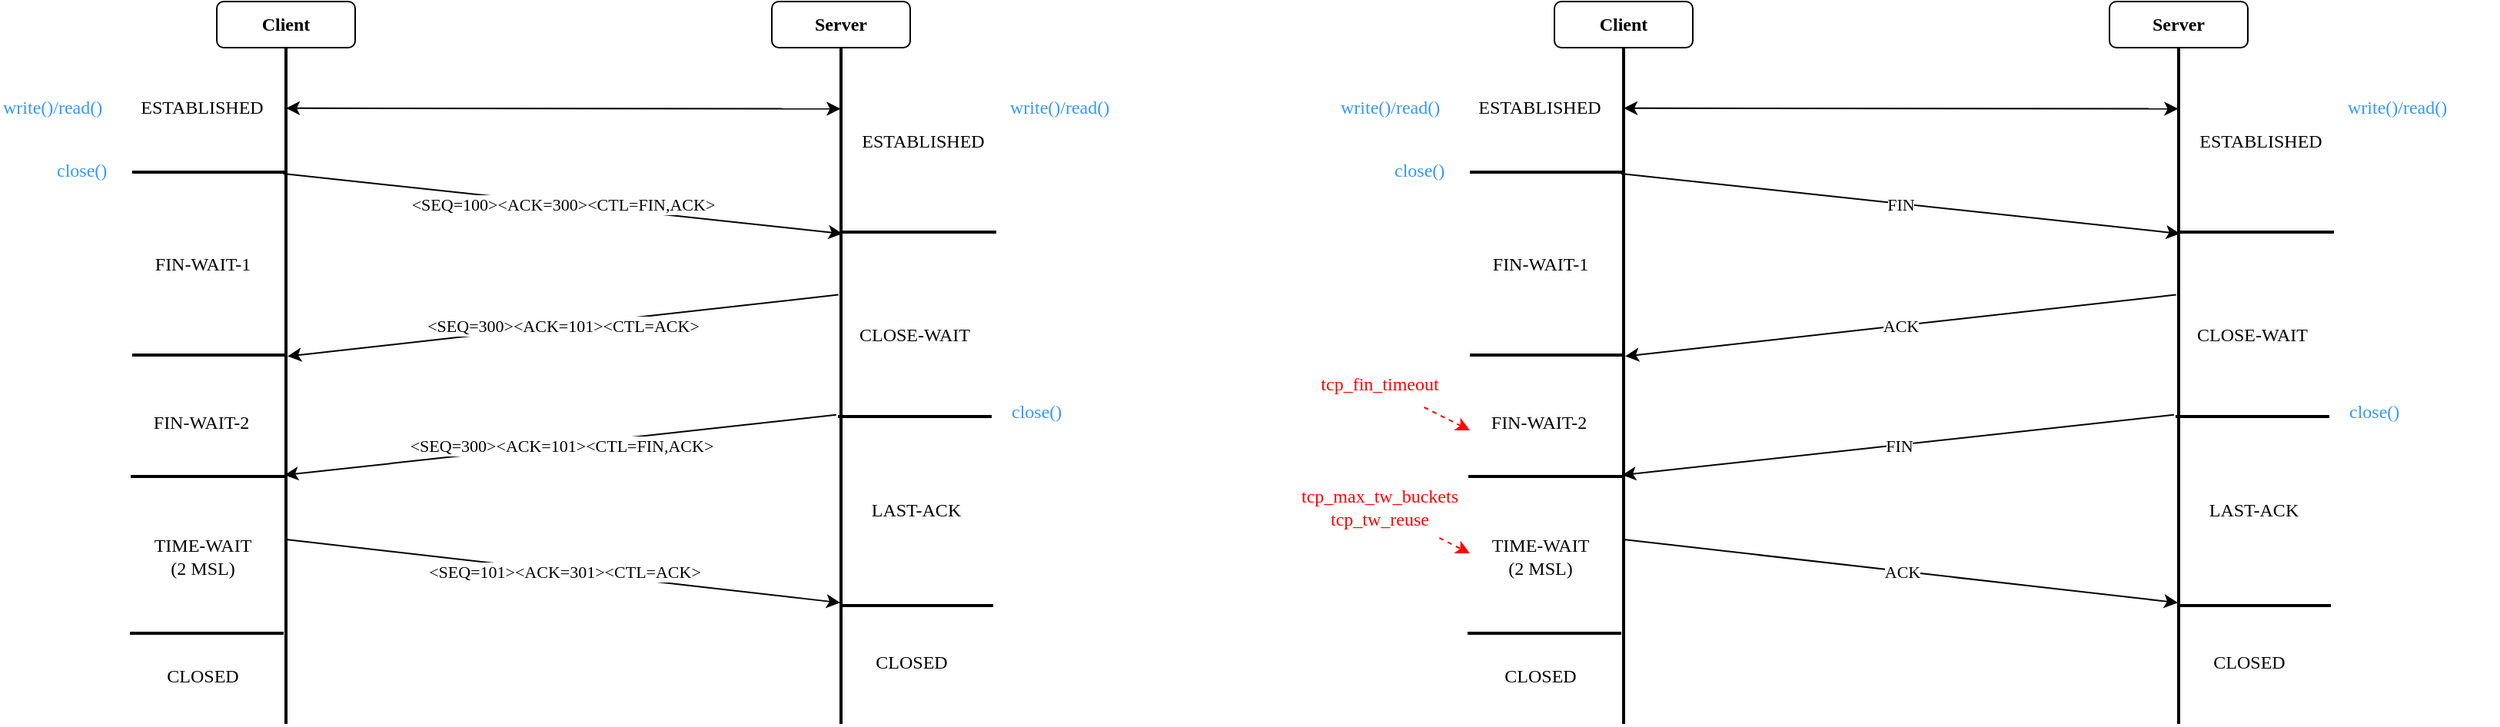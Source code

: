 <mxfile version="21.2.9" type="github">
  <diagram name="Page-1" id="tbOHjJ2HTC-h2jz0oHrz">
    <mxGraphModel dx="1509" dy="992" grid="1" gridSize="10" guides="1" tooltips="1" connect="1" arrows="1" fold="1" page="1" pageScale="1" pageWidth="850" pageHeight="1100" math="0" shadow="0">
      <root>
        <mxCell id="0" />
        <mxCell id="1" parent="0" />
        <mxCell id="Zlytz7QxwMxWOd3bS-E3-2" value="" style="line;strokeWidth=2;direction=south;html=1;fontFamily=Comic Sans MS;" vertex="1" parent="1">
          <mxGeometry x="221" y="70" width="10" height="440" as="geometry" />
        </mxCell>
        <mxCell id="Zlytz7QxwMxWOd3bS-E3-3" value="" style="line;strokeWidth=2;direction=south;html=1;fontFamily=Comic Sans MS;" vertex="1" parent="1">
          <mxGeometry x="582" y="70" width="10" height="440" as="geometry" />
        </mxCell>
        <mxCell id="Zlytz7QxwMxWOd3bS-E3-4" value="" style="endArrow=classic;html=1;rounded=0;entryX=0.275;entryY=0.414;entryDx=0;entryDy=0;entryPerimeter=0;exitX=0.2;exitY=0.676;exitDx=0;exitDy=0;exitPerimeter=0;fontFamily=Comic Sans MS;" edge="1" parent="1" target="Zlytz7QxwMxWOd3bS-E3-3">
          <mxGeometry relative="1" as="geometry">
            <mxPoint x="224.24" y="152" as="sourcePoint" />
            <mxPoint x="585.17" y="183.2" as="targetPoint" />
          </mxGeometry>
        </mxCell>
        <mxCell id="Zlytz7QxwMxWOd3bS-E3-5" value="&lt;div&gt;&amp;lt;SEQ=100&amp;gt;&amp;lt;ACK=300&amp;gt;&amp;lt;CTL=FIN,ACK&amp;gt; &lt;/div&gt;" style="edgeLabel;resizable=0;html=1;align=center;verticalAlign=middle;fontFamily=Comic Sans MS;" connectable="0" vertex="1" parent="Zlytz7QxwMxWOd3bS-E3-4">
          <mxGeometry relative="1" as="geometry" />
        </mxCell>
        <mxCell id="Zlytz7QxwMxWOd3bS-E3-6" value="" style="line;strokeWidth=2;html=1;fontFamily=Comic Sans MS;" vertex="1" parent="1">
          <mxGeometry x="126" y="146" width="100" height="10" as="geometry" />
        </mxCell>
        <UserObject label="ESTABLISHED" placeholders="1" name="Variable" id="Zlytz7QxwMxWOd3bS-E3-7">
          <mxCell style="text;html=1;strokeColor=none;fillColor=none;align=center;verticalAlign=middle;whiteSpace=wrap;overflow=hidden;fontFamily=Comic Sans MS;" vertex="1" parent="1">
            <mxGeometry x="121" y="99" width="101" height="20" as="geometry" />
          </mxCell>
        </UserObject>
        <mxCell id="Zlytz7QxwMxWOd3bS-E3-8" value="" style="line;strokeWidth=2;html=1;fontFamily=Comic Sans MS;" vertex="1" parent="1">
          <mxGeometry x="126" y="265" width="100" height="10" as="geometry" />
        </mxCell>
        <UserObject label="FIN-WAIT-1" placeholders="1" name="Variable" id="Zlytz7QxwMxWOd3bS-E3-9">
          <mxCell style="text;html=1;strokeColor=none;fillColor=none;align=center;verticalAlign=middle;whiteSpace=wrap;overflow=hidden;fontFamily=Comic Sans MS;" vertex="1" parent="1">
            <mxGeometry x="131.5" y="201" width="80" height="20" as="geometry" />
          </mxCell>
        </UserObject>
        <mxCell id="Zlytz7QxwMxWOd3bS-E3-10" value="" style="endArrow=classic;html=1;rounded=0;entryX=0.377;entryY=0.5;entryDx=0;entryDy=0;entryPerimeter=0;exitX=0.277;exitY=0.767;exitDx=0;exitDy=0;exitPerimeter=0;fontFamily=Comic Sans MS;" edge="1" parent="1">
          <mxGeometry relative="1" as="geometry">
            <mxPoint x="585.33" y="230.8" as="sourcePoint" />
            <mxPoint x="227" y="270.8" as="targetPoint" />
          </mxGeometry>
        </mxCell>
        <mxCell id="Zlytz7QxwMxWOd3bS-E3-11" value="&lt;div&gt;&amp;lt;SEQ=300&amp;gt;&amp;lt;ACK=101&amp;gt;&amp;lt;CTL=ACK&amp;gt;&lt;/div&gt;" style="edgeLabel;resizable=0;html=1;align=center;verticalAlign=middle;fontFamily=Comic Sans MS;" connectable="0" vertex="1" parent="Zlytz7QxwMxWOd3bS-E3-10">
          <mxGeometry relative="1" as="geometry" />
        </mxCell>
        <mxCell id="Zlytz7QxwMxWOd3bS-E3-12" value="" style="line;strokeWidth=2;html=1;fontFamily=Comic Sans MS;" vertex="1" parent="1">
          <mxGeometry x="588" y="185" width="100" height="10" as="geometry" />
        </mxCell>
        <UserObject label="ESTABLISHED" placeholders="1" name="Variable" id="Zlytz7QxwMxWOd3bS-E3-13">
          <mxCell style="text;html=1;strokeColor=none;fillColor=none;align=center;verticalAlign=middle;whiteSpace=wrap;overflow=hidden;fontFamily=Comic Sans MS;" vertex="1" parent="1">
            <mxGeometry x="592" y="121" width="97" height="20" as="geometry" />
          </mxCell>
        </UserObject>
        <mxCell id="Zlytz7QxwMxWOd3bS-E3-14" value="" style="line;strokeWidth=2;html=1;fontFamily=Comic Sans MS;" vertex="1" parent="1">
          <mxGeometry x="586" y="428" width="100" height="10" as="geometry" />
        </mxCell>
        <UserObject label="CLOSE-WAIT" placeholders="1" name="Variable" id="Zlytz7QxwMxWOd3bS-E3-15">
          <mxCell style="text;html=1;strokeColor=none;fillColor=none;align=center;verticalAlign=middle;whiteSpace=wrap;overflow=hidden;fontFamily=Comic Sans MS;" vertex="1" parent="1">
            <mxGeometry x="566" y="247" width="138" height="20" as="geometry" />
          </mxCell>
        </UserObject>
        <UserObject label="&lt;div&gt;LAST-ACK&lt;/div&gt;" placeholders="1" name="Variable" id="Zlytz7QxwMxWOd3bS-E3-16">
          <mxCell style="text;html=1;strokeColor=none;fillColor=none;align=center;verticalAlign=middle;whiteSpace=wrap;overflow=hidden;fontFamily=Comic Sans MS;" vertex="1" parent="1">
            <mxGeometry x="591" y="361" width="90" height="20" as="geometry" />
          </mxCell>
        </UserObject>
        <mxCell id="Zlytz7QxwMxWOd3bS-E3-17" value="" style="endArrow=classic;html=1;rounded=0;entryX=0.639;entryY=0.552;entryDx=0;entryDy=0;entryPerimeter=0;exitX=0.2;exitY=0.25;exitDx=0;exitDy=0;exitPerimeter=0;fontFamily=Comic Sans MS;" edge="1" parent="1">
          <mxGeometry relative="1" as="geometry">
            <mxPoint x="226" y="390" as="sourcePoint" />
            <mxPoint x="586.48" y="431.16" as="targetPoint" />
          </mxGeometry>
        </mxCell>
        <mxCell id="Zlytz7QxwMxWOd3bS-E3-18" value="&lt;div&gt;&amp;lt;SEQ=101&amp;gt;&amp;lt;ACK=301&amp;gt;&amp;lt;CTL=ACK&amp;gt;&lt;/div&gt;" style="edgeLabel;resizable=0;html=1;align=center;verticalAlign=middle;fontFamily=Comic Sans MS;" connectable="0" vertex="1" parent="Zlytz7QxwMxWOd3bS-E3-17">
          <mxGeometry relative="1" as="geometry" />
        </mxCell>
        <UserObject label="FIN-WAIT-2" placeholders="1" name="Variable" id="Zlytz7QxwMxWOd3bS-E3-19">
          <mxCell style="text;html=1;strokeColor=none;fillColor=none;align=center;verticalAlign=middle;whiteSpace=wrap;overflow=hidden;fontFamily=Comic Sans MS;" vertex="1" parent="1">
            <mxGeometry x="126" y="304" width="90" height="20" as="geometry" />
          </mxCell>
        </UserObject>
        <mxCell id="Zlytz7QxwMxWOd3bS-E3-20" value="&lt;b&gt;Client&lt;/b&gt;" style="rounded=1;whiteSpace=wrap;html=1;fontFamily=Comic Sans MS;" vertex="1" parent="1">
          <mxGeometry x="181" y="40" width="90" height="30" as="geometry" />
        </mxCell>
        <mxCell id="Zlytz7QxwMxWOd3bS-E3-21" value="&lt;b&gt;Server&lt;/b&gt;" style="rounded=1;whiteSpace=wrap;html=1;fontFamily=Comic Sans MS;" vertex="1" parent="1">
          <mxGeometry x="542" y="40" width="90" height="30" as="geometry" />
        </mxCell>
        <mxCell id="Zlytz7QxwMxWOd3bS-E3-22" value="close()" style="text;html=1;align=left;verticalAlign=middle;resizable=0;points=[];autosize=1;strokeColor=none;fillColor=none;fontColor=#3399FF;fontFamily=Comic Sans MS;" vertex="1" parent="1">
          <mxGeometry x="75" y="135" width="60" height="30" as="geometry" />
        </mxCell>
        <mxCell id="Zlytz7QxwMxWOd3bS-E3-23" value="" style="endArrow=classic;html=1;rounded=0;entryX=0.632;entryY=0.594;entryDx=0;entryDy=0;entryPerimeter=0;exitX=0.543;exitY=0.812;exitDx=0;exitDy=0;exitPerimeter=0;fontFamily=Comic Sans MS;" edge="1" parent="1" source="Zlytz7QxwMxWOd3bS-E3-3" target="Zlytz7QxwMxWOd3bS-E3-2">
          <mxGeometry relative="1" as="geometry">
            <mxPoint x="236" y="320" as="sourcePoint" />
            <mxPoint x="596" y="361" as="targetPoint" />
          </mxGeometry>
        </mxCell>
        <mxCell id="Zlytz7QxwMxWOd3bS-E3-24" value="&lt;div&gt;&amp;lt;SEQ=300&amp;gt;&amp;lt;ACK=101&amp;gt;&amp;lt;CTL=FIN,ACK&amp;gt;&lt;/div&gt;" style="edgeLabel;resizable=0;html=1;align=center;verticalAlign=middle;fontFamily=Comic Sans MS;" connectable="0" vertex="1" parent="Zlytz7QxwMxWOd3bS-E3-23">
          <mxGeometry relative="1" as="geometry" />
        </mxCell>
        <mxCell id="Zlytz7QxwMxWOd3bS-E3-25" value="" style="endArrow=classic;startArrow=classic;html=1;rounded=0;exitX=0.899;exitY=0.371;exitDx=0;exitDy=0;exitPerimeter=0;fontFamily=Comic Sans MS;" edge="1" parent="1">
          <mxGeometry width="50" height="50" relative="1" as="geometry">
            <mxPoint x="226.0" y="109.41" as="sourcePoint" />
            <mxPoint x="586.71" y="109.81" as="targetPoint" />
          </mxGeometry>
        </mxCell>
        <mxCell id="Zlytz7QxwMxWOd3bS-E3-26" value="" style="line;strokeWidth=2;html=1;fontFamily=Comic Sans MS;" vertex="1" parent="1">
          <mxGeometry x="585" y="305" width="100" height="10" as="geometry" />
        </mxCell>
        <mxCell id="Zlytz7QxwMxWOd3bS-E3-27" value="" style="line;strokeWidth=2;html=1;fontFamily=Comic Sans MS;" vertex="1" parent="1">
          <mxGeometry x="125" y="344" width="100" height="10" as="geometry" />
        </mxCell>
        <UserObject label="&lt;div&gt;TIME-WAIT&lt;/div&gt;&lt;div&gt;(2 MSL)&lt;br&gt;&lt;/div&gt;" placeholders="1" name="Variable" id="Zlytz7QxwMxWOd3bS-E3-28">
          <mxCell style="text;html=1;strokeColor=none;fillColor=none;align=center;verticalAlign=middle;whiteSpace=wrap;overflow=hidden;fontFamily=Comic Sans MS;" vertex="1" parent="1">
            <mxGeometry x="126.5" y="380" width="90" height="41" as="geometry" />
          </mxCell>
        </UserObject>
        <mxCell id="Zlytz7QxwMxWOd3bS-E3-29" value="close()" style="text;html=1;align=left;verticalAlign=middle;resizable=0;points=[];autosize=1;strokeColor=none;fillColor=none;fontColor=#3399FF;fontFamily=Comic Sans MS;" vertex="1" parent="1">
          <mxGeometry x="696" y="292" width="60" height="30" as="geometry" />
        </mxCell>
        <mxCell id="Zlytz7QxwMxWOd3bS-E3-30" value="" style="line;strokeWidth=2;html=1;fontFamily=Comic Sans MS;" vertex="1" parent="1">
          <mxGeometry x="124.5" y="446" width="100" height="10" as="geometry" />
        </mxCell>
        <UserObject label="CLOSED" placeholders="1" name="Variable" id="Zlytz7QxwMxWOd3bS-E3-31">
          <mxCell style="text;html=1;strokeColor=none;fillColor=none;align=center;verticalAlign=middle;whiteSpace=wrap;overflow=hidden;fontFamily=Comic Sans MS;" vertex="1" parent="1">
            <mxGeometry x="588" y="460" width="90" height="20" as="geometry" />
          </mxCell>
        </UserObject>
        <UserObject label="CLOSED" placeholders="1" name="Variable" id="Zlytz7QxwMxWOd3bS-E3-32">
          <mxCell style="text;html=1;strokeColor=none;fillColor=none;align=center;verticalAlign=middle;whiteSpace=wrap;overflow=hidden;fontFamily=Comic Sans MS;" vertex="1" parent="1">
            <mxGeometry x="126.5" y="469" width="90" height="20" as="geometry" />
          </mxCell>
        </UserObject>
        <mxCell id="Zlytz7QxwMxWOd3bS-E3-33" value="write()/read()" style="text;html=1;align=left;verticalAlign=middle;resizable=0;points=[];autosize=1;strokeColor=none;fillColor=none;fontColor=#3399FF;fontFamily=Comic Sans MS;" vertex="1" parent="1">
          <mxGeometry x="695" y="94" width="100" height="30" as="geometry" />
        </mxCell>
        <mxCell id="Zlytz7QxwMxWOd3bS-E3-34" value="write()/read()" style="text;html=1;align=left;verticalAlign=middle;resizable=0;points=[];autosize=1;strokeColor=none;fillColor=none;fontColor=#3399FF;fontFamily=Comic Sans MS;" vertex="1" parent="1">
          <mxGeometry x="40" y="94" width="100" height="30" as="geometry" />
        </mxCell>
        <mxCell id="Zlytz7QxwMxWOd3bS-E3-35" value="" style="line;strokeWidth=2;direction=south;html=1;fontFamily=Comic Sans MS;" vertex="1" parent="1">
          <mxGeometry x="1091" y="70" width="10" height="440" as="geometry" />
        </mxCell>
        <mxCell id="Zlytz7QxwMxWOd3bS-E3-36" value="" style="line;strokeWidth=2;direction=south;html=1;fontFamily=Comic Sans MS;" vertex="1" parent="1">
          <mxGeometry x="1452" y="70" width="10" height="440" as="geometry" />
        </mxCell>
        <mxCell id="Zlytz7QxwMxWOd3bS-E3-37" value="" style="endArrow=classic;html=1;rounded=0;entryX=0.275;entryY=0.414;entryDx=0;entryDy=0;entryPerimeter=0;exitX=0.2;exitY=0.676;exitDx=0;exitDy=0;exitPerimeter=0;fontFamily=Comic Sans MS;" edge="1" parent="1" target="Zlytz7QxwMxWOd3bS-E3-36">
          <mxGeometry relative="1" as="geometry">
            <mxPoint x="1094.24" y="152" as="sourcePoint" />
            <mxPoint x="1455.17" y="183.2" as="targetPoint" />
          </mxGeometry>
        </mxCell>
        <mxCell id="Zlytz7QxwMxWOd3bS-E3-38" value="&lt;div&gt;FIN&lt;/div&gt;" style="edgeLabel;resizable=0;html=1;align=center;verticalAlign=middle;fontFamily=Comic Sans MS;" connectable="0" vertex="1" parent="Zlytz7QxwMxWOd3bS-E3-37">
          <mxGeometry relative="1" as="geometry" />
        </mxCell>
        <mxCell id="Zlytz7QxwMxWOd3bS-E3-39" value="" style="line;strokeWidth=2;html=1;fontFamily=Comic Sans MS;" vertex="1" parent="1">
          <mxGeometry x="996" y="146" width="100" height="10" as="geometry" />
        </mxCell>
        <UserObject label="ESTABLISHED" placeholders="1" name="Variable" id="Zlytz7QxwMxWOd3bS-E3-40">
          <mxCell style="text;html=1;strokeColor=none;fillColor=none;align=center;verticalAlign=middle;whiteSpace=wrap;overflow=hidden;fontFamily=Comic Sans MS;" vertex="1" parent="1">
            <mxGeometry x="991" y="99" width="101" height="20" as="geometry" />
          </mxCell>
        </UserObject>
        <mxCell id="Zlytz7QxwMxWOd3bS-E3-41" value="" style="line;strokeWidth=2;html=1;fontFamily=Comic Sans MS;" vertex="1" parent="1">
          <mxGeometry x="996" y="265" width="100" height="10" as="geometry" />
        </mxCell>
        <UserObject label="FIN-WAIT-1" placeholders="1" name="Variable" id="Zlytz7QxwMxWOd3bS-E3-42">
          <mxCell style="text;html=1;strokeColor=none;fillColor=none;align=center;verticalAlign=middle;whiteSpace=wrap;overflow=hidden;fontFamily=Comic Sans MS;" vertex="1" parent="1">
            <mxGeometry x="1001.5" y="201" width="80" height="20" as="geometry" />
          </mxCell>
        </UserObject>
        <mxCell id="Zlytz7QxwMxWOd3bS-E3-43" value="" style="endArrow=classic;html=1;rounded=0;entryX=0.377;entryY=0.5;entryDx=0;entryDy=0;entryPerimeter=0;exitX=0.277;exitY=0.767;exitDx=0;exitDy=0;exitPerimeter=0;fontFamily=Comic Sans MS;" edge="1" parent="1">
          <mxGeometry relative="1" as="geometry">
            <mxPoint x="1455.33" y="230.8" as="sourcePoint" />
            <mxPoint x="1097" y="270.8" as="targetPoint" />
          </mxGeometry>
        </mxCell>
        <mxCell id="Zlytz7QxwMxWOd3bS-E3-44" value="&lt;div&gt;ACK&lt;/div&gt;" style="edgeLabel;resizable=0;html=1;align=center;verticalAlign=middle;fontFamily=Comic Sans MS;" connectable="0" vertex="1" parent="Zlytz7QxwMxWOd3bS-E3-43">
          <mxGeometry relative="1" as="geometry" />
        </mxCell>
        <mxCell id="Zlytz7QxwMxWOd3bS-E3-45" value="" style="line;strokeWidth=2;html=1;fontFamily=Comic Sans MS;" vertex="1" parent="1">
          <mxGeometry x="1458" y="185" width="100" height="10" as="geometry" />
        </mxCell>
        <UserObject label="ESTABLISHED" placeholders="1" name="Variable" id="Zlytz7QxwMxWOd3bS-E3-46">
          <mxCell style="text;html=1;strokeColor=none;fillColor=none;align=center;verticalAlign=middle;whiteSpace=wrap;overflow=hidden;fontFamily=Comic Sans MS;" vertex="1" parent="1">
            <mxGeometry x="1462" y="121" width="97" height="20" as="geometry" />
          </mxCell>
        </UserObject>
        <mxCell id="Zlytz7QxwMxWOd3bS-E3-47" value="" style="line;strokeWidth=2;html=1;fontFamily=Comic Sans MS;" vertex="1" parent="1">
          <mxGeometry x="1456" y="428" width="100" height="10" as="geometry" />
        </mxCell>
        <UserObject label="CLOSE-WAIT" placeholders="1" name="Variable" id="Zlytz7QxwMxWOd3bS-E3-48">
          <mxCell style="text;html=1;strokeColor=none;fillColor=none;align=center;verticalAlign=middle;whiteSpace=wrap;overflow=hidden;fontFamily=Comic Sans MS;" vertex="1" parent="1">
            <mxGeometry x="1436" y="247" width="138" height="20" as="geometry" />
          </mxCell>
        </UserObject>
        <UserObject label="&lt;div&gt;LAST-ACK&lt;/div&gt;" placeholders="1" name="Variable" id="Zlytz7QxwMxWOd3bS-E3-49">
          <mxCell style="text;html=1;strokeColor=none;fillColor=none;align=center;verticalAlign=middle;whiteSpace=wrap;overflow=hidden;fontFamily=Comic Sans MS;" vertex="1" parent="1">
            <mxGeometry x="1461" y="361" width="90" height="20" as="geometry" />
          </mxCell>
        </UserObject>
        <mxCell id="Zlytz7QxwMxWOd3bS-E3-50" value="" style="endArrow=classic;html=1;rounded=0;entryX=0.639;entryY=0.552;entryDx=0;entryDy=0;entryPerimeter=0;exitX=0.2;exitY=0.25;exitDx=0;exitDy=0;exitPerimeter=0;fontFamily=Comic Sans MS;" edge="1" parent="1">
          <mxGeometry relative="1" as="geometry">
            <mxPoint x="1096" y="390" as="sourcePoint" />
            <mxPoint x="1456.48" y="431.16" as="targetPoint" />
          </mxGeometry>
        </mxCell>
        <mxCell id="Zlytz7QxwMxWOd3bS-E3-51" value="&lt;div&gt;ACK&lt;/div&gt;" style="edgeLabel;resizable=0;html=1;align=center;verticalAlign=middle;fontFamily=Comic Sans MS;" connectable="0" vertex="1" parent="Zlytz7QxwMxWOd3bS-E3-50">
          <mxGeometry relative="1" as="geometry" />
        </mxCell>
        <UserObject label="FIN-WAIT-2" placeholders="1" name="Variable" id="Zlytz7QxwMxWOd3bS-E3-52">
          <mxCell style="text;html=1;strokeColor=none;fillColor=none;align=center;verticalAlign=middle;whiteSpace=wrap;overflow=hidden;fontFamily=Comic Sans MS;" vertex="1" parent="1">
            <mxGeometry x="996" y="304" width="90" height="20" as="geometry" />
          </mxCell>
        </UserObject>
        <mxCell id="Zlytz7QxwMxWOd3bS-E3-53" value="&lt;b&gt;Client&lt;/b&gt;" style="rounded=1;whiteSpace=wrap;html=1;fontFamily=Comic Sans MS;" vertex="1" parent="1">
          <mxGeometry x="1051" y="40" width="90" height="30" as="geometry" />
        </mxCell>
        <mxCell id="Zlytz7QxwMxWOd3bS-E3-54" value="&lt;b&gt;Server&lt;/b&gt;" style="rounded=1;whiteSpace=wrap;html=1;fontFamily=Comic Sans MS;" vertex="1" parent="1">
          <mxGeometry x="1412" y="40" width="90" height="30" as="geometry" />
        </mxCell>
        <mxCell id="Zlytz7QxwMxWOd3bS-E3-55" value="close()" style="text;html=1;align=left;verticalAlign=middle;resizable=0;points=[];autosize=1;strokeColor=none;fillColor=none;fontColor=#3399FF;fontFamily=Comic Sans MS;" vertex="1" parent="1">
          <mxGeometry x="945" y="135" width="60" height="30" as="geometry" />
        </mxCell>
        <mxCell id="Zlytz7QxwMxWOd3bS-E3-56" value="" style="endArrow=classic;html=1;rounded=0;entryX=0.632;entryY=0.594;entryDx=0;entryDy=0;entryPerimeter=0;exitX=0.543;exitY=0.812;exitDx=0;exitDy=0;exitPerimeter=0;fontFamily=Comic Sans MS;" edge="1" parent="1" source="Zlytz7QxwMxWOd3bS-E3-36" target="Zlytz7QxwMxWOd3bS-E3-35">
          <mxGeometry relative="1" as="geometry">
            <mxPoint x="1106" y="320" as="sourcePoint" />
            <mxPoint x="1466" y="361" as="targetPoint" />
          </mxGeometry>
        </mxCell>
        <mxCell id="Zlytz7QxwMxWOd3bS-E3-57" value="&lt;div&gt;FIN&lt;/div&gt;" style="edgeLabel;resizable=0;html=1;align=center;verticalAlign=middle;fontFamily=Comic Sans MS;" connectable="0" vertex="1" parent="Zlytz7QxwMxWOd3bS-E3-56">
          <mxGeometry relative="1" as="geometry" />
        </mxCell>
        <mxCell id="Zlytz7QxwMxWOd3bS-E3-58" value="" style="endArrow=classic;startArrow=classic;html=1;rounded=0;exitX=0.899;exitY=0.371;exitDx=0;exitDy=0;exitPerimeter=0;fontFamily=Comic Sans MS;" edge="1" parent="1">
          <mxGeometry width="50" height="50" relative="1" as="geometry">
            <mxPoint x="1096" y="109.41" as="sourcePoint" />
            <mxPoint x="1456.71" y="109.81" as="targetPoint" />
          </mxGeometry>
        </mxCell>
        <mxCell id="Zlytz7QxwMxWOd3bS-E3-59" value="" style="line;strokeWidth=2;html=1;fontFamily=Comic Sans MS;" vertex="1" parent="1">
          <mxGeometry x="1455" y="305" width="100" height="10" as="geometry" />
        </mxCell>
        <mxCell id="Zlytz7QxwMxWOd3bS-E3-60" value="" style="line;strokeWidth=2;html=1;fontFamily=Comic Sans MS;" vertex="1" parent="1">
          <mxGeometry x="995" y="344" width="100" height="10" as="geometry" />
        </mxCell>
        <UserObject label="&lt;div&gt;TIME-WAIT&lt;/div&gt;&lt;div&gt;(2 MSL)&lt;br&gt;&lt;/div&gt;" placeholders="1" name="Variable" id="Zlytz7QxwMxWOd3bS-E3-61">
          <mxCell style="text;html=1;strokeColor=none;fillColor=none;align=center;verticalAlign=middle;whiteSpace=wrap;overflow=hidden;fontFamily=Comic Sans MS;" vertex="1" parent="1">
            <mxGeometry x="996.5" y="380" width="90" height="41" as="geometry" />
          </mxCell>
        </UserObject>
        <mxCell id="Zlytz7QxwMxWOd3bS-E3-62" value="close()" style="text;html=1;align=left;verticalAlign=middle;resizable=0;points=[];autosize=1;strokeColor=none;fillColor=none;fontColor=#3399FF;fontFamily=Comic Sans MS;" vertex="1" parent="1">
          <mxGeometry x="1566" y="292" width="60" height="30" as="geometry" />
        </mxCell>
        <mxCell id="Zlytz7QxwMxWOd3bS-E3-63" value="" style="line;strokeWidth=2;html=1;fontFamily=Comic Sans MS;" vertex="1" parent="1">
          <mxGeometry x="994.5" y="446" width="100" height="10" as="geometry" />
        </mxCell>
        <UserObject label="CLOSED" placeholders="1" name="Variable" id="Zlytz7QxwMxWOd3bS-E3-64">
          <mxCell style="text;html=1;strokeColor=none;fillColor=none;align=center;verticalAlign=middle;whiteSpace=wrap;overflow=hidden;fontFamily=Comic Sans MS;" vertex="1" parent="1">
            <mxGeometry x="1458" y="460" width="90" height="20" as="geometry" />
          </mxCell>
        </UserObject>
        <UserObject label="CLOSED" placeholders="1" name="Variable" id="Zlytz7QxwMxWOd3bS-E3-65">
          <mxCell style="text;html=1;strokeColor=none;fillColor=none;align=center;verticalAlign=middle;whiteSpace=wrap;overflow=hidden;fontFamily=Comic Sans MS;" vertex="1" parent="1">
            <mxGeometry x="996.5" y="469" width="90" height="20" as="geometry" />
          </mxCell>
        </UserObject>
        <mxCell id="Zlytz7QxwMxWOd3bS-E3-66" value="write()/read()" style="text;html=1;align=left;verticalAlign=middle;resizable=0;points=[];autosize=1;strokeColor=none;fillColor=none;fontColor=#3399FF;fontFamily=Comic Sans MS;" vertex="1" parent="1">
          <mxGeometry x="1565" y="94" width="100" height="30" as="geometry" />
        </mxCell>
        <mxCell id="Zlytz7QxwMxWOd3bS-E3-67" value="write()/read()" style="text;html=1;align=left;verticalAlign=middle;resizable=0;points=[];autosize=1;strokeColor=none;fillColor=none;fontColor=#3399FF;fontFamily=Comic Sans MS;" vertex="1" parent="1">
          <mxGeometry x="910" y="94" width="100" height="30" as="geometry" />
        </mxCell>
        <mxCell id="Zlytz7QxwMxWOd3bS-E3-68" value="" style="endArrow=classic;html=1;rounded=0;dashed=1;strokeColor=#FF0000;fontFamily=Comic Sans MS;entryX=0;entryY=0.75;entryDx=0;entryDy=0;" edge="1" parent="1" source="Zlytz7QxwMxWOd3bS-E3-69" target="Zlytz7QxwMxWOd3bS-E3-52">
          <mxGeometry width="50" height="50" relative="1" as="geometry">
            <mxPoint x="946" y="314" as="sourcePoint" />
            <mxPoint x="966" y="354" as="targetPoint" />
          </mxGeometry>
        </mxCell>
        <mxCell id="Zlytz7QxwMxWOd3bS-E3-69" value="&lt;div&gt;&lt;font&gt;tcp_fin_timeout&lt;/font&gt;&lt;/div&gt;" style="text;html=1;align=center;verticalAlign=middle;resizable=0;points=[];autosize=1;strokeColor=none;fillColor=none;fontColor=#FF0000;fontFamily=Comic Sans MS;" vertex="1" parent="1">
          <mxGeometry x="876.5" y="274" width="120" height="30" as="geometry" />
        </mxCell>
        <mxCell id="Zlytz7QxwMxWOd3bS-E3-72" value="" style="endArrow=classic;html=1;rounded=0;dashed=1;strokeColor=#FF0000;fontFamily=Comic Sans MS;entryX=0;entryY=0.75;entryDx=0;entryDy=0;" edge="1" parent="1" source="Zlytz7QxwMxWOd3bS-E3-73">
          <mxGeometry width="50" height="50" relative="1" as="geometry">
            <mxPoint x="946" y="394" as="sourcePoint" />
            <mxPoint x="996" y="399" as="targetPoint" />
          </mxGeometry>
        </mxCell>
        <mxCell id="Zlytz7QxwMxWOd3bS-E3-73" value="&lt;div&gt;tcp_max_tw_buckets&lt;br&gt;&lt;/div&gt;&lt;div&gt;tcp_tw_reuse&lt;/div&gt;" style="text;html=1;align=center;verticalAlign=middle;resizable=0;points=[];autosize=1;strokeColor=none;fillColor=none;fontColor=#FF0000;fontFamily=Comic Sans MS;" vertex="1" parent="1">
          <mxGeometry x="866.5" y="349" width="140" height="40" as="geometry" />
        </mxCell>
      </root>
    </mxGraphModel>
  </diagram>
</mxfile>

